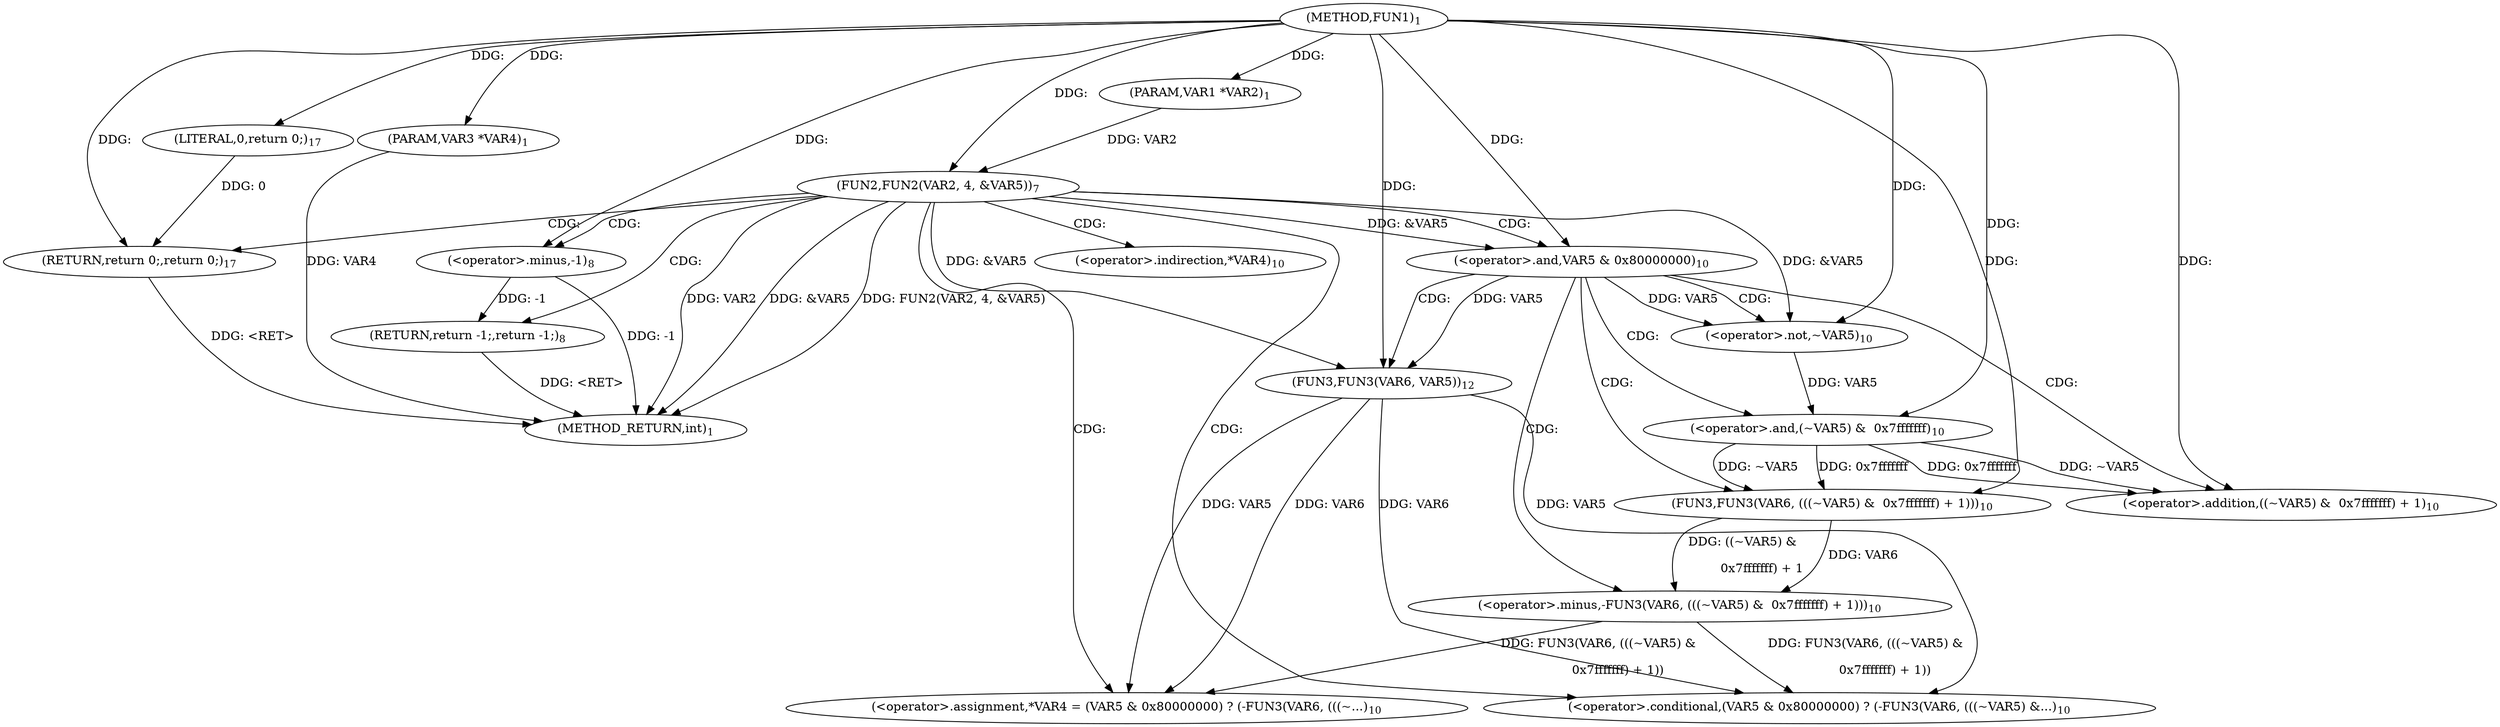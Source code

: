 digraph "FUN1" {  
"8" [label = <(METHOD,FUN1)<SUB>1</SUB>> ]
"44" [label = <(METHOD_RETURN,int)<SUB>1</SUB>> ]
"9" [label = <(PARAM,VAR1 *VAR2)<SUB>1</SUB>> ]
"10" [label = <(PARAM,VAR3 *VAR4)<SUB>1</SUB>> ]
"23" [label = <(&lt;operator&gt;.assignment,*VAR4 = (VAR5 &amp; 0x80000000) ? (-FUN3(VAR6, (((~...)<SUB>10</SUB>> ]
"42" [label = <(RETURN,return 0;,return 0;)<SUB>17</SUB>> ]
"14" [label = <(FUN2,FUN2(VAR2, 4, &amp;VAR5))<SUB>7</SUB>> ]
"43" [label = <(LITERAL,0,return 0;)<SUB>17</SUB>> ]
"20" [label = <(RETURN,return -1;,return -1;)<SUB>8</SUB>> ]
"26" [label = <(&lt;operator&gt;.conditional,(VAR5 &amp; 0x80000000) ? (-FUN3(VAR6, (((~VAR5) &amp;
...)<SUB>10</SUB>> ]
"21" [label = <(&lt;operator&gt;.minus,-1)<SUB>8</SUB>> ]
"27" [label = <(&lt;operator&gt;.and,VAR5 &amp; 0x80000000)<SUB>10</SUB>> ]
"30" [label = <(&lt;operator&gt;.minus,-FUN3(VAR6, (((~VAR5) &amp;

	  0x7fffffff) + 1)))<SUB>10</SUB>> ]
"39" [label = <(FUN3,FUN3(VAR6, VAR5))<SUB>12</SUB>> ]
"31" [label = <(FUN3,FUN3(VAR6, (((~VAR5) &amp;

	  0x7fffffff) + 1)))<SUB>10</SUB>> ]
"33" [label = <(&lt;operator&gt;.addition,((~VAR5) &amp;

	  0x7fffffff) + 1)<SUB>10</SUB>> ]
"34" [label = <(&lt;operator&gt;.and,(~VAR5) &amp;

	  0x7fffffff)<SUB>10</SUB>> ]
"35" [label = <(&lt;operator&gt;.not,~VAR5)<SUB>10</SUB>> ]
"24" [label = <(&lt;operator&gt;.indirection,*VAR4)<SUB>10</SUB>> ]
  "20" -> "44"  [ label = "DDG: &lt;RET&gt;"] 
  "42" -> "44"  [ label = "DDG: &lt;RET&gt;"] 
  "10" -> "44"  [ label = "DDG: VAR4"] 
  "14" -> "44"  [ label = "DDG: VAR2"] 
  "14" -> "44"  [ label = "DDG: &amp;VAR5"] 
  "14" -> "44"  [ label = "DDG: FUN2(VAR2, 4, &amp;VAR5)"] 
  "21" -> "44"  [ label = "DDG: -1"] 
  "8" -> "9"  [ label = "DDG: "] 
  "8" -> "10"  [ label = "DDG: "] 
  "30" -> "23"  [ label = "DDG: FUN3(VAR6, (((~VAR5) &amp;

	  0x7fffffff) + 1))"] 
  "39" -> "23"  [ label = "DDG: VAR6"] 
  "39" -> "23"  [ label = "DDG: VAR5"] 
  "43" -> "42"  [ label = "DDG: 0"] 
  "8" -> "42"  [ label = "DDG: "] 
  "8" -> "43"  [ label = "DDG: "] 
  "9" -> "14"  [ label = "DDG: VAR2"] 
  "8" -> "14"  [ label = "DDG: "] 
  "21" -> "20"  [ label = "DDG: -1"] 
  "30" -> "26"  [ label = "DDG: FUN3(VAR6, (((~VAR5) &amp;

	  0x7fffffff) + 1))"] 
  "39" -> "26"  [ label = "DDG: VAR6"] 
  "39" -> "26"  [ label = "DDG: VAR5"] 
  "14" -> "27"  [ label = "DDG: &amp;VAR5"] 
  "8" -> "27"  [ label = "DDG: "] 
  "31" -> "30"  [ label = "DDG: VAR6"] 
  "31" -> "30"  [ label = "DDG: ((~VAR5) &amp;

	  0x7fffffff) + 1"] 
  "8" -> "39"  [ label = "DDG: "] 
  "14" -> "39"  [ label = "DDG: &amp;VAR5"] 
  "27" -> "39"  [ label = "DDG: VAR5"] 
  "8" -> "21"  [ label = "DDG: "] 
  "8" -> "31"  [ label = "DDG: "] 
  "34" -> "31"  [ label = "DDG: ~VAR5"] 
  "34" -> "31"  [ label = "DDG: 0x7fffffff"] 
  "34" -> "33"  [ label = "DDG: ~VAR5"] 
  "34" -> "33"  [ label = "DDG: 0x7fffffff"] 
  "8" -> "33"  [ label = "DDG: "] 
  "35" -> "34"  [ label = "DDG: VAR5"] 
  "8" -> "34"  [ label = "DDG: "] 
  "14" -> "35"  [ label = "DDG: &amp;VAR5"] 
  "27" -> "35"  [ label = "DDG: VAR5"] 
  "8" -> "35"  [ label = "DDG: "] 
  "14" -> "24"  [ label = "CDG: "] 
  "14" -> "21"  [ label = "CDG: "] 
  "14" -> "26"  [ label = "CDG: "] 
  "14" -> "42"  [ label = "CDG: "] 
  "14" -> "23"  [ label = "CDG: "] 
  "14" -> "20"  [ label = "CDG: "] 
  "14" -> "27"  [ label = "CDG: "] 
  "27" -> "30"  [ label = "CDG: "] 
  "27" -> "34"  [ label = "CDG: "] 
  "27" -> "33"  [ label = "CDG: "] 
  "27" -> "35"  [ label = "CDG: "] 
  "27" -> "39"  [ label = "CDG: "] 
  "27" -> "31"  [ label = "CDG: "] 
}
